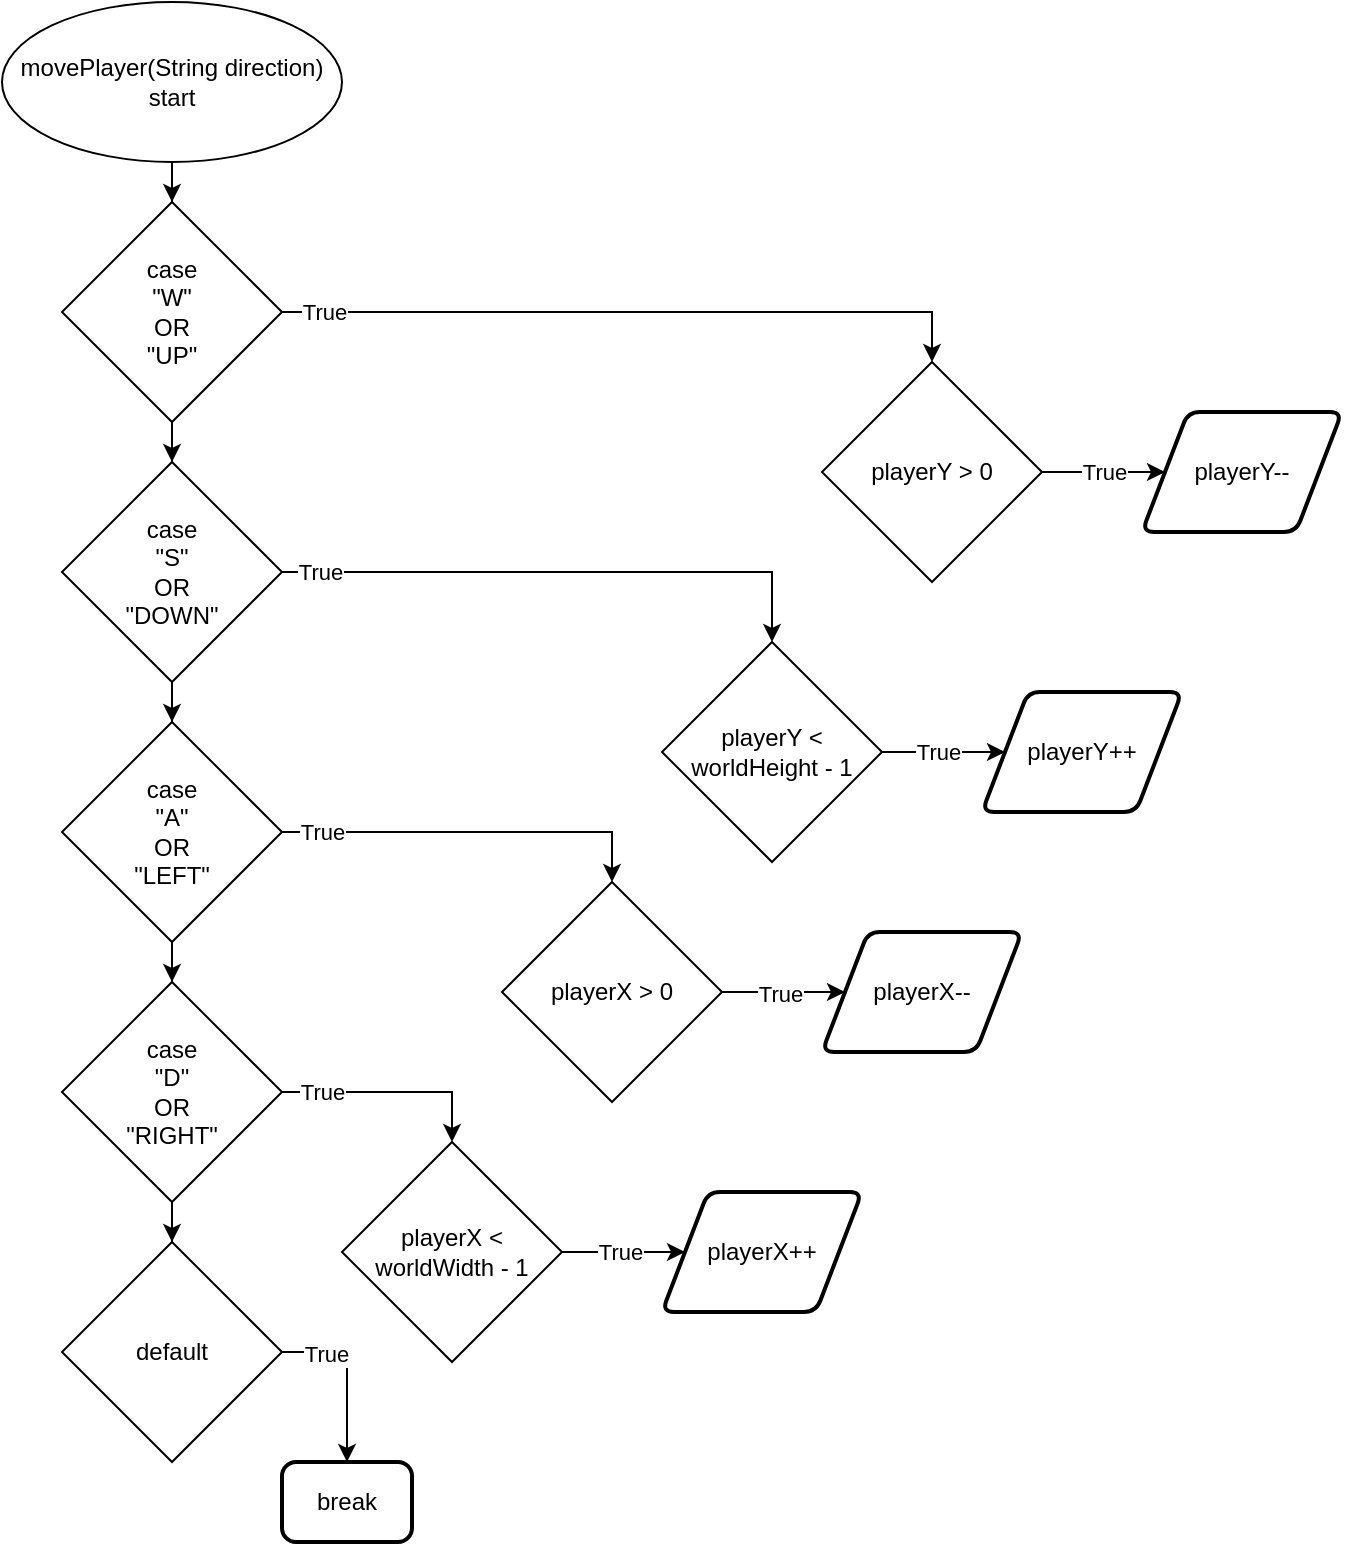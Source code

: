 <mxfile version="21.7.5" type="google">
  <diagram name="Page-1" id="tBmm6bo1TSMakv8kMNEh">
    <mxGraphModel grid="1" page="0" gridSize="10" guides="1" tooltips="1" connect="1" arrows="1" fold="1" pageScale="1" pageWidth="827" pageHeight="1169" math="0" shadow="0">
      <root>
        <mxCell id="0" />
        <mxCell id="1" parent="0" />
        <mxCell id="wBEcXqAQ5tXRlXFstUbo-6" value="" style="edgeStyle=orthogonalEdgeStyle;rounded=0;orthogonalLoop=1;jettySize=auto;html=1;" edge="1" parent="1" source="wBEcXqAQ5tXRlXFstUbo-1" target="wBEcXqAQ5tXRlXFstUbo-2">
          <mxGeometry relative="1" as="geometry" />
        </mxCell>
        <mxCell id="wBEcXqAQ5tXRlXFstUbo-1" value="movePlayer(String direction) &lt;br&gt;start" style="ellipse;whiteSpace=wrap;html=1;" vertex="1" parent="1">
          <mxGeometry x="270" y="-150" width="170" height="80" as="geometry" />
        </mxCell>
        <mxCell id="wBEcXqAQ5tXRlXFstUbo-7" value="" style="edgeStyle=orthogonalEdgeStyle;rounded=0;orthogonalLoop=1;jettySize=auto;html=1;" edge="1" parent="1" source="wBEcXqAQ5tXRlXFstUbo-2" target="wBEcXqAQ5tXRlXFstUbo-3">
          <mxGeometry relative="1" as="geometry" />
        </mxCell>
        <mxCell id="wBEcXqAQ5tXRlXFstUbo-23" style="edgeStyle=orthogonalEdgeStyle;rounded=0;orthogonalLoop=1;jettySize=auto;html=1;exitX=1;exitY=0.5;exitDx=0;exitDy=0;entryX=0.5;entryY=0;entryDx=0;entryDy=0;" edge="1" parent="1" source="wBEcXqAQ5tXRlXFstUbo-2" target="wBEcXqAQ5tXRlXFstUbo-12">
          <mxGeometry relative="1" as="geometry" />
        </mxCell>
        <mxCell id="wBEcXqAQ5tXRlXFstUbo-29" value="True" style="edgeLabel;html=1;align=center;verticalAlign=middle;resizable=0;points=[];" connectable="0" vertex="1" parent="wBEcXqAQ5tXRlXFstUbo-23">
          <mxGeometry x="-0.88" relative="1" as="geometry">
            <mxPoint as="offset" />
          </mxGeometry>
        </mxCell>
        <mxCell id="wBEcXqAQ5tXRlXFstUbo-2" value="case &lt;br&gt;&quot;W&quot;&lt;br&gt;OR&lt;br&gt;&quot;UP&quot;" style="rhombus;whiteSpace=wrap;html=1;" vertex="1" parent="1">
          <mxGeometry x="300" y="-50" width="110" height="110" as="geometry" />
        </mxCell>
        <mxCell id="wBEcXqAQ5tXRlXFstUbo-8" value="" style="edgeStyle=orthogonalEdgeStyle;rounded=0;orthogonalLoop=1;jettySize=auto;html=1;" edge="1" parent="1" source="wBEcXqAQ5tXRlXFstUbo-3" target="wBEcXqAQ5tXRlXFstUbo-4">
          <mxGeometry relative="1" as="geometry" />
        </mxCell>
        <mxCell id="wBEcXqAQ5tXRlXFstUbo-24" style="edgeStyle=orthogonalEdgeStyle;rounded=0;orthogonalLoop=1;jettySize=auto;html=1;exitX=1;exitY=0.5;exitDx=0;exitDy=0;entryX=0.5;entryY=0;entryDx=0;entryDy=0;" edge="1" parent="1" source="wBEcXqAQ5tXRlXFstUbo-3" target="wBEcXqAQ5tXRlXFstUbo-13">
          <mxGeometry relative="1" as="geometry" />
        </mxCell>
        <mxCell id="wBEcXqAQ5tXRlXFstUbo-30" value="True" style="edgeLabel;html=1;align=center;verticalAlign=middle;resizable=0;points=[];" connectable="0" vertex="1" parent="wBEcXqAQ5tXRlXFstUbo-24">
          <mxGeometry x="-0.864" y="-3" relative="1" as="geometry">
            <mxPoint y="-3" as="offset" />
          </mxGeometry>
        </mxCell>
        <mxCell id="wBEcXqAQ5tXRlXFstUbo-3" value="case &lt;br&gt;&quot;S&quot;&lt;br&gt;OR&lt;br&gt;&quot;DOWN&quot;" style="rhombus;whiteSpace=wrap;html=1;" vertex="1" parent="1">
          <mxGeometry x="300" y="80" width="110" height="110" as="geometry" />
        </mxCell>
        <mxCell id="wBEcXqAQ5tXRlXFstUbo-9" value="" style="edgeStyle=orthogonalEdgeStyle;rounded=0;orthogonalLoop=1;jettySize=auto;html=1;" edge="1" parent="1" source="wBEcXqAQ5tXRlXFstUbo-4" target="wBEcXqAQ5tXRlXFstUbo-5">
          <mxGeometry relative="1" as="geometry" />
        </mxCell>
        <mxCell id="wBEcXqAQ5tXRlXFstUbo-25" style="edgeStyle=orthogonalEdgeStyle;rounded=0;orthogonalLoop=1;jettySize=auto;html=1;exitX=1;exitY=0.5;exitDx=0;exitDy=0;entryX=0.5;entryY=0;entryDx=0;entryDy=0;" edge="1" parent="1" source="wBEcXqAQ5tXRlXFstUbo-4" target="wBEcXqAQ5tXRlXFstUbo-14">
          <mxGeometry relative="1" as="geometry" />
        </mxCell>
        <mxCell id="wBEcXqAQ5tXRlXFstUbo-31" value="True" style="edgeLabel;html=1;align=center;verticalAlign=middle;resizable=0;points=[];" connectable="0" vertex="1" parent="wBEcXqAQ5tXRlXFstUbo-25">
          <mxGeometry x="-0.758" y="1" relative="1" as="geometry">
            <mxPoint x="-3" y="1" as="offset" />
          </mxGeometry>
        </mxCell>
        <mxCell id="wBEcXqAQ5tXRlXFstUbo-4" value="case &lt;br&gt;&quot;A&quot;&lt;br&gt;OR&lt;br&gt;&quot;LEFT&quot;" style="rhombus;whiteSpace=wrap;html=1;" vertex="1" parent="1">
          <mxGeometry x="300" y="210" width="110" height="110" as="geometry" />
        </mxCell>
        <mxCell id="wBEcXqAQ5tXRlXFstUbo-11" value="" style="edgeStyle=orthogonalEdgeStyle;rounded=0;orthogonalLoop=1;jettySize=auto;html=1;" edge="1" parent="1" source="wBEcXqAQ5tXRlXFstUbo-5" target="wBEcXqAQ5tXRlXFstUbo-10">
          <mxGeometry relative="1" as="geometry" />
        </mxCell>
        <mxCell id="wBEcXqAQ5tXRlXFstUbo-26" style="edgeStyle=orthogonalEdgeStyle;rounded=0;orthogonalLoop=1;jettySize=auto;html=1;exitX=1;exitY=0.5;exitDx=0;exitDy=0;entryX=0.5;entryY=0;entryDx=0;entryDy=0;" edge="1" parent="1" source="wBEcXqAQ5tXRlXFstUbo-5" target="wBEcXqAQ5tXRlXFstUbo-15">
          <mxGeometry relative="1" as="geometry" />
        </mxCell>
        <mxCell id="wBEcXqAQ5tXRlXFstUbo-32" value="True" style="edgeLabel;html=1;align=center;verticalAlign=middle;resizable=0;points=[];" connectable="0" vertex="1" parent="wBEcXqAQ5tXRlXFstUbo-26">
          <mxGeometry x="-0.709" y="2" relative="1" as="geometry">
            <mxPoint x="4" y="2" as="offset" />
          </mxGeometry>
        </mxCell>
        <mxCell id="wBEcXqAQ5tXRlXFstUbo-5" value="case &lt;br&gt;&quot;D&quot;&lt;br&gt;OR&lt;br&gt;&quot;RIGHT&quot;" style="rhombus;whiteSpace=wrap;html=1;" vertex="1" parent="1">
          <mxGeometry x="300" y="340" width="110" height="110" as="geometry" />
        </mxCell>
        <mxCell id="wBEcXqAQ5tXRlXFstUbo-43" style="edgeStyle=orthogonalEdgeStyle;rounded=0;orthogonalLoop=1;jettySize=auto;html=1;exitX=1;exitY=0.5;exitDx=0;exitDy=0;entryX=0.5;entryY=0;entryDx=0;entryDy=0;" edge="1" parent="1" source="wBEcXqAQ5tXRlXFstUbo-10" target="wBEcXqAQ5tXRlXFstUbo-42">
          <mxGeometry relative="1" as="geometry" />
        </mxCell>
        <mxCell id="wBEcXqAQ5tXRlXFstUbo-44" value="True" style="edgeLabel;html=1;align=center;verticalAlign=middle;resizable=0;points=[];" connectable="0" vertex="1" parent="wBEcXqAQ5tXRlXFstUbo-43">
          <mxGeometry x="-0.496" y="-1" relative="1" as="geometry">
            <mxPoint as="offset" />
          </mxGeometry>
        </mxCell>
        <mxCell id="wBEcXqAQ5tXRlXFstUbo-10" value="default" style="rhombus;whiteSpace=wrap;html=1;" vertex="1" parent="1">
          <mxGeometry x="300" y="470" width="110" height="110" as="geometry" />
        </mxCell>
        <mxCell id="wBEcXqAQ5tXRlXFstUbo-36" value="" style="edgeStyle=orthogonalEdgeStyle;rounded=0;orthogonalLoop=1;jettySize=auto;html=1;" edge="1" parent="1" source="wBEcXqAQ5tXRlXFstUbo-12" target="wBEcXqAQ5tXRlXFstUbo-16">
          <mxGeometry relative="1" as="geometry" />
        </mxCell>
        <mxCell id="wBEcXqAQ5tXRlXFstUbo-41" value="True" style="edgeLabel;html=1;align=center;verticalAlign=middle;resizable=0;points=[];" connectable="0" vertex="1" parent="wBEcXqAQ5tXRlXFstUbo-36">
          <mxGeometry x="0.01" relative="1" as="geometry">
            <mxPoint as="offset" />
          </mxGeometry>
        </mxCell>
        <mxCell id="wBEcXqAQ5tXRlXFstUbo-12" value="playerY &amp;gt; 0" style="rhombus;whiteSpace=wrap;html=1;" vertex="1" parent="1">
          <mxGeometry x="680" y="30" width="110" height="110" as="geometry" />
        </mxCell>
        <mxCell id="wBEcXqAQ5tXRlXFstUbo-35" value="" style="edgeStyle=orthogonalEdgeStyle;rounded=0;orthogonalLoop=1;jettySize=auto;html=1;" edge="1" parent="1" source="wBEcXqAQ5tXRlXFstUbo-13" target="wBEcXqAQ5tXRlXFstUbo-17">
          <mxGeometry relative="1" as="geometry" />
        </mxCell>
        <mxCell id="wBEcXqAQ5tXRlXFstUbo-38" value="True" style="edgeLabel;html=1;align=center;verticalAlign=middle;resizable=0;points=[];" connectable="0" vertex="1" parent="wBEcXqAQ5tXRlXFstUbo-35">
          <mxGeometry x="-0.456" y="3" relative="1" as="geometry">
            <mxPoint x="11" y="3" as="offset" />
          </mxGeometry>
        </mxCell>
        <mxCell id="wBEcXqAQ5tXRlXFstUbo-13" value="playerY &amp;lt; worldHeight - 1" style="rhombus;whiteSpace=wrap;html=1;" vertex="1" parent="1">
          <mxGeometry x="600" y="170" width="110" height="110" as="geometry" />
        </mxCell>
        <mxCell id="wBEcXqAQ5tXRlXFstUbo-34" value="" style="edgeStyle=orthogonalEdgeStyle;rounded=0;orthogonalLoop=1;jettySize=auto;html=1;" edge="1" parent="1" source="wBEcXqAQ5tXRlXFstUbo-14" target="wBEcXqAQ5tXRlXFstUbo-18">
          <mxGeometry relative="1" as="geometry" />
        </mxCell>
        <mxCell id="wBEcXqAQ5tXRlXFstUbo-39" value="True" style="edgeLabel;html=1;align=center;verticalAlign=middle;resizable=0;points=[];" connectable="0" vertex="1" parent="wBEcXqAQ5tXRlXFstUbo-34">
          <mxGeometry x="-0.049" y="-1" relative="1" as="geometry">
            <mxPoint as="offset" />
          </mxGeometry>
        </mxCell>
        <mxCell id="wBEcXqAQ5tXRlXFstUbo-14" value="playerX &amp;gt; 0" style="rhombus;whiteSpace=wrap;html=1;" vertex="1" parent="1">
          <mxGeometry x="520" y="290" width="110" height="110" as="geometry" />
        </mxCell>
        <mxCell id="wBEcXqAQ5tXRlXFstUbo-33" value="" style="edgeStyle=orthogonalEdgeStyle;rounded=0;orthogonalLoop=1;jettySize=auto;html=1;" edge="1" parent="1" source="wBEcXqAQ5tXRlXFstUbo-15" target="wBEcXqAQ5tXRlXFstUbo-19">
          <mxGeometry relative="1" as="geometry" />
        </mxCell>
        <mxCell id="wBEcXqAQ5tXRlXFstUbo-40" value="True" style="edgeLabel;html=1;align=center;verticalAlign=middle;resizable=0;points=[];" connectable="0" vertex="1" parent="wBEcXqAQ5tXRlXFstUbo-33">
          <mxGeometry x="-0.049" relative="1" as="geometry">
            <mxPoint as="offset" />
          </mxGeometry>
        </mxCell>
        <mxCell id="wBEcXqAQ5tXRlXFstUbo-15" value="playerX &amp;lt; worldWidth - 1" style="rhombus;whiteSpace=wrap;html=1;" vertex="1" parent="1">
          <mxGeometry x="440" y="420" width="110" height="110" as="geometry" />
        </mxCell>
        <mxCell id="wBEcXqAQ5tXRlXFstUbo-16" value="playerY--" style="shape=parallelogram;html=1;strokeWidth=2;perimeter=parallelogramPerimeter;whiteSpace=wrap;rounded=1;arcSize=12;size=0.23;" vertex="1" parent="1">
          <mxGeometry x="840" y="55" width="100" height="60" as="geometry" />
        </mxCell>
        <mxCell id="wBEcXqAQ5tXRlXFstUbo-17" value="playerY++" style="shape=parallelogram;html=1;strokeWidth=2;perimeter=parallelogramPerimeter;whiteSpace=wrap;rounded=1;arcSize=12;size=0.23;" vertex="1" parent="1">
          <mxGeometry x="760" y="195" width="100" height="60" as="geometry" />
        </mxCell>
        <mxCell id="wBEcXqAQ5tXRlXFstUbo-18" value="playerX--" style="shape=parallelogram;html=1;strokeWidth=2;perimeter=parallelogramPerimeter;whiteSpace=wrap;rounded=1;arcSize=12;size=0.23;" vertex="1" parent="1">
          <mxGeometry x="680" y="315" width="100" height="60" as="geometry" />
        </mxCell>
        <mxCell id="wBEcXqAQ5tXRlXFstUbo-19" value="playerX++" style="shape=parallelogram;html=1;strokeWidth=2;perimeter=parallelogramPerimeter;whiteSpace=wrap;rounded=1;arcSize=12;size=0.23;" vertex="1" parent="1">
          <mxGeometry x="600" y="445" width="100" height="60" as="geometry" />
        </mxCell>
        <mxCell id="wBEcXqAQ5tXRlXFstUbo-42" value="break" style="rounded=1;whiteSpace=wrap;html=1;absoluteArcSize=1;arcSize=14;strokeWidth=2;" vertex="1" parent="1">
          <mxGeometry x="410" y="580" width="65" height="40" as="geometry" />
        </mxCell>
      </root>
    </mxGraphModel>
  </diagram>
</mxfile>
